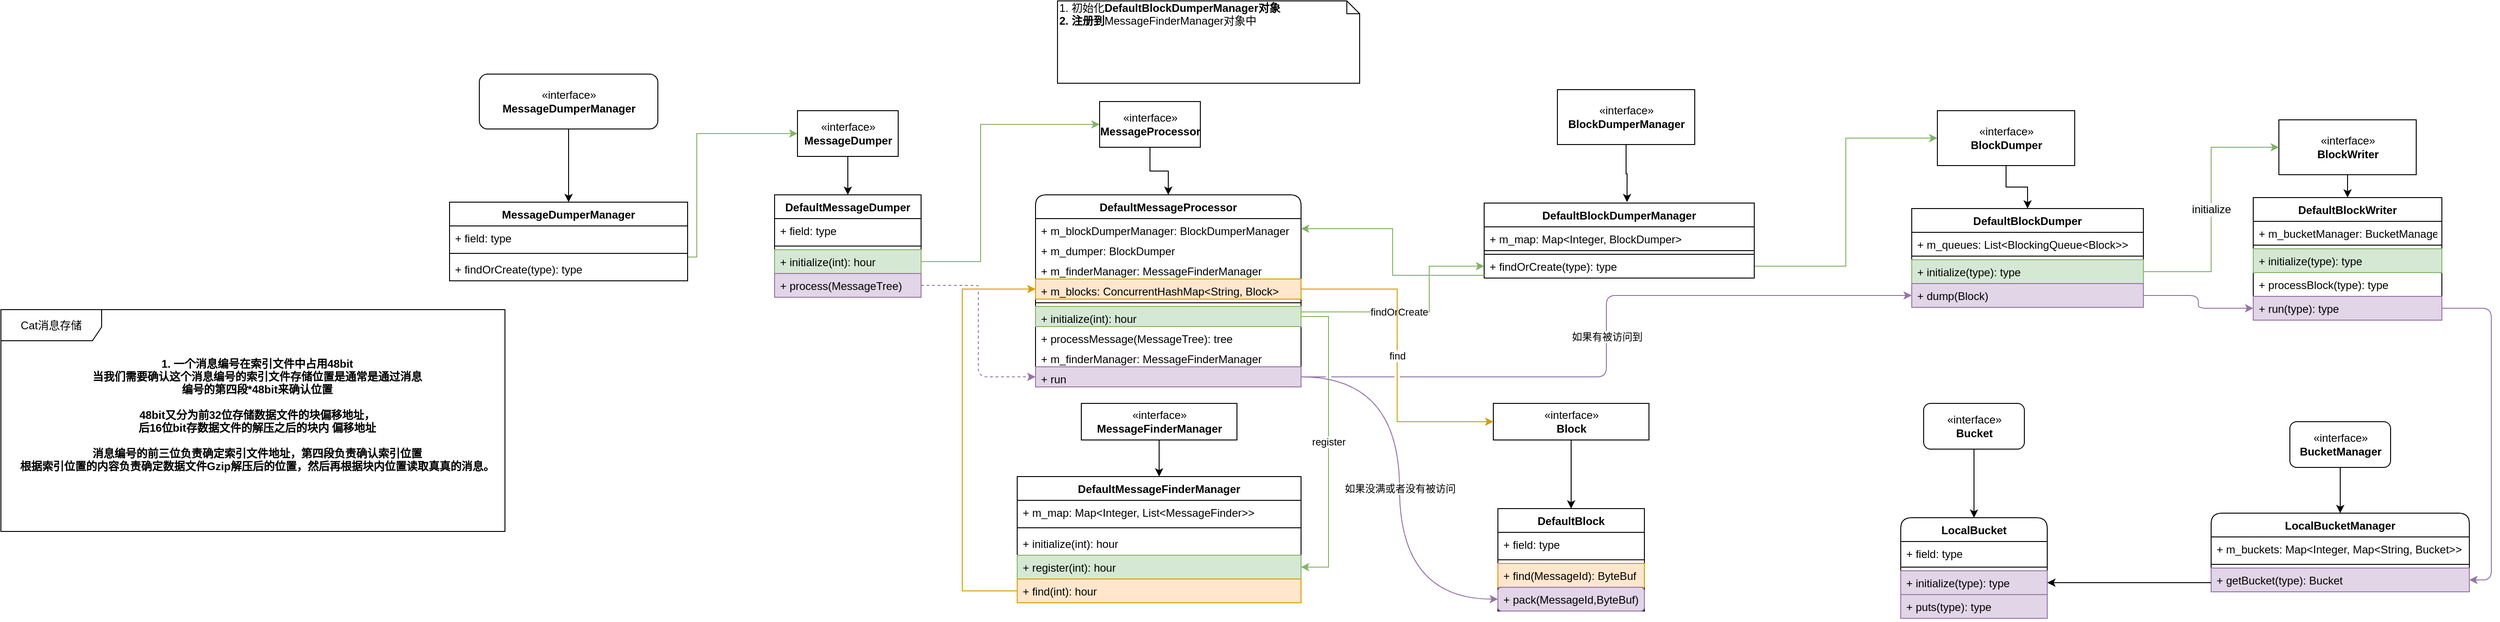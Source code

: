 <mxfile version="12.9.3" type="device"><diagram id="prtHgNgQTEPvFCAcTncT" name="Page-1"><mxGraphModel dx="1408" dy="842" grid="1" gridSize="10" guides="1" tooltips="1" connect="1" arrows="1" fold="1" page="1" pageScale="1" pageWidth="827" pageHeight="1169" math="0" shadow="0"><root><mxCell id="0"/><mxCell id="1" parent="0"/><mxCell id="34I5CxxK2Hv7fHPmXLeZ-19" style="edgeStyle=orthogonalEdgeStyle;orthogonalLoop=1;jettySize=auto;html=1;rounded=1;" edge="1" parent="1" source="34I5CxxK2Hv7fHPmXLeZ-18" target="34I5CxxK2Hv7fHPmXLeZ-14"><mxGeometry relative="1" as="geometry"/></mxCell><mxCell id="34I5CxxK2Hv7fHPmXLeZ-18" value="«interface»&lt;br&gt;&lt;b&gt;MessageDumperManager&lt;/b&gt;" style="html=1;rounded=1;" vertex="1" parent="1"><mxGeometry x="692.5" y="110" width="195" height="60" as="geometry"/></mxCell><mxCell id="34I5CxxK2Hv7fHPmXLeZ-24" style="edgeStyle=orthogonalEdgeStyle;rounded=0;orthogonalLoop=1;jettySize=auto;html=1;entryX=0;entryY=0.5;entryDx=0;entryDy=0;fillColor=#d5e8d4;strokeColor=#82b366;" edge="1" parent="1" source="34I5CxxK2Hv7fHPmXLeZ-17" target="34I5CxxK2Hv7fHPmXLeZ-60"><mxGeometry relative="1" as="geometry"><Array as="points"><mxPoint x="930" y="310"/><mxPoint x="930" y="175"/></Array></mxGeometry></mxCell><mxCell id="34I5CxxK2Hv7fHPmXLeZ-29" style="edgeStyle=orthogonalEdgeStyle;rounded=0;orthogonalLoop=1;jettySize=auto;html=1;entryX=0;entryY=0.5;entryDx=0;entryDy=0;exitX=1;exitY=0.5;exitDx=0;exitDy=0;fillColor=#d5e8d4;strokeColor=#82b366;" edge="1" parent="1" source="34I5CxxK2Hv7fHPmXLeZ-23" target="34I5CxxK2Hv7fHPmXLeZ-62"><mxGeometry relative="1" as="geometry"><Array as="points"><mxPoint x="1240" y="315"/><mxPoint x="1240" y="165"/></Array></mxGeometry></mxCell><mxCell id="34I5CxxK2Hv7fHPmXLeZ-106" style="edgeStyle=orthogonalEdgeStyle;rounded=0;orthogonalLoop=1;jettySize=auto;html=1;" edge="1" parent="1" source="34I5CxxK2Hv7fHPmXLeZ-49" target="34I5CxxK2Hv7fHPmXLeZ-102"><mxGeometry relative="1" as="geometry"/></mxCell><mxCell id="34I5CxxK2Hv7fHPmXLeZ-49" value="«interface»&lt;br&gt;&lt;b&gt;MessageFinderManager&lt;/b&gt;" style="html=1;" vertex="1" parent="1"><mxGeometry x="1350" y="470" width="170" height="40" as="geometry"/></mxCell><mxCell id="34I5CxxK2Hv7fHPmXLeZ-61" style="edgeStyle=orthogonalEdgeStyle;rounded=0;orthogonalLoop=1;jettySize=auto;html=1;" edge="1" parent="1" source="34I5CxxK2Hv7fHPmXLeZ-60" target="34I5CxxK2Hv7fHPmXLeZ-20"><mxGeometry relative="1" as="geometry"/></mxCell><mxCell id="34I5CxxK2Hv7fHPmXLeZ-60" value="«interface»&lt;br&gt;&lt;b&gt;MessageDumper&lt;/b&gt;" style="html=1;" vertex="1" parent="1"><mxGeometry x="1040" y="150" width="110" height="50" as="geometry"/></mxCell><mxCell id="34I5CxxK2Hv7fHPmXLeZ-20" value="DefaultMessageDumper" style="swimlane;fontStyle=1;align=center;verticalAlign=top;childLayout=stackLayout;horizontal=1;startSize=26;horizontalStack=0;resizeParent=1;resizeParentMax=0;resizeLast=0;collapsible=1;marginBottom=0;" vertex="1" parent="1"><mxGeometry x="1015" y="242" width="160" height="112" as="geometry"/></mxCell><mxCell id="34I5CxxK2Hv7fHPmXLeZ-21" value="+ field: type" style="text;strokeColor=none;fillColor=none;align=left;verticalAlign=top;spacingLeft=4;spacingRight=4;overflow=hidden;rotatable=0;points=[[0,0.5],[1,0.5]];portConstraint=eastwest;" vertex="1" parent="34I5CxxK2Hv7fHPmXLeZ-20"><mxGeometry y="26" width="160" height="26" as="geometry"/></mxCell><mxCell id="34I5CxxK2Hv7fHPmXLeZ-22" value="" style="line;strokeWidth=1;fillColor=none;align=left;verticalAlign=middle;spacingTop=-1;spacingLeft=3;spacingRight=3;rotatable=0;labelPosition=right;points=[];portConstraint=eastwest;" vertex="1" parent="34I5CxxK2Hv7fHPmXLeZ-20"><mxGeometry y="52" width="160" height="8" as="geometry"/></mxCell><mxCell id="34I5CxxK2Hv7fHPmXLeZ-23" value="+ initialize(int): hour" style="text;strokeColor=#82b366;fillColor=#d5e8d4;align=left;verticalAlign=top;spacingLeft=4;spacingRight=4;overflow=hidden;rotatable=0;points=[[0,0.5],[1,0.5]];portConstraint=eastwest;" vertex="1" parent="34I5CxxK2Hv7fHPmXLeZ-20"><mxGeometry y="60" width="160" height="26" as="geometry"/></mxCell><mxCell id="34I5CxxK2Hv7fHPmXLeZ-123" value="+ process(MessageTree)" style="text;strokeColor=#9673a6;fillColor=#e1d5e7;align=left;verticalAlign=top;spacingLeft=4;spacingRight=4;overflow=hidden;rotatable=0;points=[[0,0.5],[1,0.5]];portConstraint=eastwest;" vertex="1" parent="34I5CxxK2Hv7fHPmXLeZ-20"><mxGeometry y="86" width="160" height="26" as="geometry"/></mxCell><mxCell id="34I5CxxK2Hv7fHPmXLeZ-63" style="edgeStyle=orthogonalEdgeStyle;rounded=0;orthogonalLoop=1;jettySize=auto;html=1;" edge="1" parent="1" source="34I5CxxK2Hv7fHPmXLeZ-62" target="34I5CxxK2Hv7fHPmXLeZ-25"><mxGeometry relative="1" as="geometry"><mxPoint x="1425" y="230" as="targetPoint"/></mxGeometry></mxCell><mxCell id="34I5CxxK2Hv7fHPmXLeZ-62" value="«interface»&lt;br&gt;&lt;b&gt;MessageProcessor&lt;/b&gt;" style="html=1;" vertex="1" parent="1"><mxGeometry x="1370" y="140" width="110" height="50" as="geometry"/></mxCell><mxCell id="34I5CxxK2Hv7fHPmXLeZ-71" value="findOrCreate" style="edgeStyle=orthogonalEdgeStyle;rounded=0;orthogonalLoop=1;jettySize=auto;html=1;fillColor=#d5e8d4;strokeColor=#82b366;" edge="1" parent="1" target="34I5CxxK2Hv7fHPmXLeZ-69"><mxGeometry relative="1" as="geometry"><mxPoint x="1590" y="333" as="sourcePoint"/><Array as="points"><mxPoint x="1590" y="370"/><mxPoint x="1730" y="370"/><mxPoint x="1730" y="320"/></Array></mxGeometry></mxCell><mxCell id="34I5CxxK2Hv7fHPmXLeZ-70" style="edgeStyle=orthogonalEdgeStyle;rounded=0;orthogonalLoop=1;jettySize=auto;html=1;entryX=0.529;entryY=-0.012;entryDx=0;entryDy=0;entryPerimeter=0;" edge="1" parent="1" source="34I5CxxK2Hv7fHPmXLeZ-64" target="34I5CxxK2Hv7fHPmXLeZ-66"><mxGeometry relative="1" as="geometry"><mxPoint x="1907.5" y="242" as="targetPoint"/></mxGeometry></mxCell><mxCell id="34I5CxxK2Hv7fHPmXLeZ-64" value="«interface»&lt;br&gt;&lt;b&gt;BlockDumperManager&lt;/b&gt;" style="html=1;" vertex="1" parent="1"><mxGeometry x="1870" y="127" width="150" height="60" as="geometry"/></mxCell><mxCell id="34I5CxxK2Hv7fHPmXLeZ-78" style="edgeStyle=orthogonalEdgeStyle;rounded=0;orthogonalLoop=1;jettySize=auto;html=1;" edge="1" parent="1" source="34I5CxxK2Hv7fHPmXLeZ-72" target="34I5CxxK2Hv7fHPmXLeZ-73"><mxGeometry relative="1" as="geometry"/></mxCell><mxCell id="34I5CxxK2Hv7fHPmXLeZ-72" value="«interface»&lt;br&gt;&lt;b&gt;BlockDumper&lt;/b&gt;" style="html=1;" vertex="1" parent="1"><mxGeometry x="2285" y="150" width="150" height="60" as="geometry"/></mxCell><mxCell id="34I5CxxK2Hv7fHPmXLeZ-77" style="edgeStyle=orthogonalEdgeStyle;rounded=0;orthogonalLoop=1;jettySize=auto;html=1;entryX=0;entryY=0.5;entryDx=0;entryDy=0;fillColor=#d5e8d4;strokeColor=#82b366;" edge="1" parent="1" source="34I5CxxK2Hv7fHPmXLeZ-69" target="34I5CxxK2Hv7fHPmXLeZ-72"><mxGeometry relative="1" as="geometry"><mxPoint x="2210" y="334" as="sourcePoint"/></mxGeometry></mxCell><mxCell id="34I5CxxK2Hv7fHPmXLeZ-84" style="edgeStyle=orthogonalEdgeStyle;rounded=0;orthogonalLoop=1;jettySize=auto;html=1;entryX=0.5;entryY=0;entryDx=0;entryDy=0;" edge="1" parent="1" source="34I5CxxK2Hv7fHPmXLeZ-79" target="34I5CxxK2Hv7fHPmXLeZ-80"><mxGeometry relative="1" as="geometry"/></mxCell><mxCell id="34I5CxxK2Hv7fHPmXLeZ-79" value="«interface»&lt;br&gt;&lt;b&gt;BlockWriter&lt;/b&gt;" style="html=1;" vertex="1" parent="1"><mxGeometry x="2658" y="160" width="150" height="60" as="geometry"/></mxCell><mxCell id="34I5CxxK2Hv7fHPmXLeZ-85" value="&lt;span style=&quot;font-size: 12px ; text-align: left ; background-color: rgb(248 , 249 , 250)&quot;&gt;initialize&lt;/span&gt;" style="edgeStyle=orthogonalEdgeStyle;rounded=0;orthogonalLoop=1;jettySize=auto;html=1;entryX=0;entryY=0.5;entryDx=0;entryDy=0;fillColor=#d5e8d4;strokeColor=#82b366;" edge="1" parent="1" source="34I5CxxK2Hv7fHPmXLeZ-76" target="34I5CxxK2Hv7fHPmXLeZ-79"><mxGeometry relative="1" as="geometry"/></mxCell><mxCell id="34I5CxxK2Hv7fHPmXLeZ-25" value="DefaultMessageProcessor" style="swimlane;fontStyle=1;align=center;verticalAlign=top;childLayout=stackLayout;horizontal=1;startSize=26;horizontalStack=0;resizeParent=1;resizeParentMax=0;resizeLast=0;collapsible=1;marginBottom=0;rounded=1;" vertex="1" parent="1"><mxGeometry x="1300" y="242" width="290" height="210" as="geometry"/></mxCell><mxCell id="34I5CxxK2Hv7fHPmXLeZ-94" value="+ m_blockDumperManager: BlockDumperManager" style="text;strokeColor=none;fillColor=none;align=left;verticalAlign=top;spacingLeft=4;spacingRight=4;overflow=hidden;rotatable=0;points=[[0,0.5],[1,0.5]];portConstraint=eastwest;" vertex="1" parent="34I5CxxK2Hv7fHPmXLeZ-25"><mxGeometry y="26" width="290" height="22" as="geometry"/></mxCell><mxCell id="34I5CxxK2Hv7fHPmXLeZ-26" value="+ m_dumper: BlockDumper" style="text;align=left;verticalAlign=top;spacingLeft=4;spacingRight=4;overflow=hidden;rotatable=0;points=[[0,0.5],[1,0.5]];portConstraint=eastwest;" vertex="1" parent="34I5CxxK2Hv7fHPmXLeZ-25"><mxGeometry y="48" width="290" height="22" as="geometry"/></mxCell><mxCell id="34I5CxxK2Hv7fHPmXLeZ-98" value="+ m_finderManager: MessageFinderManager" style="text;strokeColor=none;fillColor=none;align=left;verticalAlign=top;spacingLeft=4;spacingRight=4;overflow=hidden;rotatable=0;points=[[0,0.5],[1,0.5]];portConstraint=eastwest;" vertex="1" parent="34I5CxxK2Hv7fHPmXLeZ-25"><mxGeometry y="70" width="290" height="22" as="geometry"/></mxCell><mxCell id="34I5CxxK2Hv7fHPmXLeZ-113" value="+ m_blocks: ConcurrentHashMap&lt;String, Block&gt;" style="text;strokeColor=#d79b00;fillColor=#ffe6cc;align=left;verticalAlign=top;spacingLeft=4;spacingRight=4;overflow=hidden;rotatable=0;points=[[0,0.5],[1,0.5]];portConstraint=eastwest;" vertex="1" parent="34I5CxxK2Hv7fHPmXLeZ-25"><mxGeometry y="92" width="290" height="22" as="geometry"/></mxCell><mxCell id="34I5CxxK2Hv7fHPmXLeZ-27" value="" style="line;strokeWidth=1;fillColor=none;align=left;verticalAlign=middle;spacingTop=-1;spacingLeft=3;spacingRight=3;rotatable=0;labelPosition=right;points=[];portConstraint=eastwest;" vertex="1" parent="34I5CxxK2Hv7fHPmXLeZ-25"><mxGeometry y="114" width="290" height="8" as="geometry"/></mxCell><mxCell id="34I5CxxK2Hv7fHPmXLeZ-92" value="+ initialize(int): hour" style="text;strokeColor=#82b366;fillColor=#d5e8d4;align=left;verticalAlign=top;spacingLeft=4;spacingRight=4;overflow=hidden;rotatable=0;points=[[0,0.5],[1,0.5]];portConstraint=eastwest;" vertex="1" parent="34I5CxxK2Hv7fHPmXLeZ-25"><mxGeometry y="122" width="290" height="22" as="geometry"/></mxCell><mxCell id="34I5CxxK2Hv7fHPmXLeZ-110" value="+ processMessage(MessageTree): tree" style="text;align=left;verticalAlign=top;spacingLeft=4;spacingRight=4;overflow=hidden;rotatable=0;points=[[0,0.5],[1,0.5]];portConstraint=eastwest;" vertex="1" parent="34I5CxxK2Hv7fHPmXLeZ-25"><mxGeometry y="144" width="290" height="22" as="geometry"/></mxCell><mxCell id="34I5CxxK2Hv7fHPmXLeZ-112" value="+ m_finderManager: MessageFinderManager" style="text;strokeColor=none;fillColor=none;align=left;verticalAlign=top;spacingLeft=4;spacingRight=4;overflow=hidden;rotatable=0;points=[[0,0.5],[1,0.5]];portConstraint=eastwest;" vertex="1" parent="34I5CxxK2Hv7fHPmXLeZ-25"><mxGeometry y="166" width="290" height="22" as="geometry"/></mxCell><mxCell id="34I5CxxK2Hv7fHPmXLeZ-124" value="+ run" style="text;strokeColor=#9673a6;fillColor=#e1d5e7;align=left;verticalAlign=top;spacingLeft=4;spacingRight=4;overflow=hidden;rotatable=0;points=[[0,0.5],[1,0.5]];portConstraint=eastwest;" vertex="1" parent="34I5CxxK2Hv7fHPmXLeZ-25"><mxGeometry y="188" width="290" height="22" as="geometry"/></mxCell><mxCell id="34I5CxxK2Hv7fHPmXLeZ-73" value="DefaultBlockDumper" style="swimlane;fontStyle=1;align=center;verticalAlign=top;childLayout=stackLayout;horizontal=1;startSize=26;horizontalStack=0;resizeParent=1;resizeParentMax=0;resizeLast=0;collapsible=1;marginBottom=0;" vertex="1" parent="1"><mxGeometry x="2257" y="257" width="253" height="108" as="geometry"/></mxCell><mxCell id="34I5CxxK2Hv7fHPmXLeZ-74" value="+ m_queues: List&lt;BlockingQueue&lt;Block&gt;&gt;" style="text;strokeColor=none;fillColor=none;align=left;verticalAlign=top;spacingLeft=4;spacingRight=4;overflow=hidden;rotatable=0;points=[[0,0.5],[1,0.5]];portConstraint=eastwest;" vertex="1" parent="34I5CxxK2Hv7fHPmXLeZ-73"><mxGeometry y="26" width="253" height="22" as="geometry"/></mxCell><mxCell id="34I5CxxK2Hv7fHPmXLeZ-75" value="" style="line;strokeWidth=1;fillColor=none;align=left;verticalAlign=middle;spacingTop=-1;spacingLeft=3;spacingRight=3;rotatable=0;labelPosition=right;points=[];portConstraint=eastwest;" vertex="1" parent="34I5CxxK2Hv7fHPmXLeZ-73"><mxGeometry y="48" width="253" height="8" as="geometry"/></mxCell><mxCell id="34I5CxxK2Hv7fHPmXLeZ-76" value="+ initialize(type): type" style="text;strokeColor=#82b366;fillColor=#d5e8d4;align=left;verticalAlign=top;spacingLeft=4;spacingRight=4;overflow=hidden;rotatable=0;points=[[0,0.5],[1,0.5]];portConstraint=eastwest;" vertex="1" parent="34I5CxxK2Hv7fHPmXLeZ-73"><mxGeometry y="56" width="253" height="26" as="geometry"/></mxCell><mxCell id="34I5CxxK2Hv7fHPmXLeZ-128" value="+ dump(Block)" style="text;strokeColor=#9673a6;fillColor=#e1d5e7;align=left;verticalAlign=top;spacingLeft=4;spacingRight=4;overflow=hidden;rotatable=0;points=[[0,0.5],[1,0.5]];portConstraint=eastwest;" vertex="1" parent="34I5CxxK2Hv7fHPmXLeZ-73"><mxGeometry y="82" width="253" height="26" as="geometry"/></mxCell><mxCell id="34I5CxxK2Hv7fHPmXLeZ-66" value="DefaultBlockDumperManager" style="swimlane;fontStyle=1;align=center;verticalAlign=top;childLayout=stackLayout;horizontal=1;startSize=26;horizontalStack=0;resizeParent=1;resizeParentMax=0;resizeLast=0;collapsible=1;marginBottom=0;" vertex="1" parent="1"><mxGeometry x="1790" y="251" width="295" height="82" as="geometry"/></mxCell><mxCell id="34I5CxxK2Hv7fHPmXLeZ-67" value="+ m_map: Map&lt;Integer, BlockDumper&gt;" style="text;strokeColor=none;fillColor=none;align=left;verticalAlign=top;spacingLeft=4;spacingRight=4;overflow=hidden;rotatable=0;points=[[0,0.5],[1,0.5]];portConstraint=eastwest;" vertex="1" parent="34I5CxxK2Hv7fHPmXLeZ-66"><mxGeometry y="26" width="295" height="22" as="geometry"/></mxCell><mxCell id="34I5CxxK2Hv7fHPmXLeZ-68" value="" style="line;strokeWidth=1;fillColor=none;align=left;verticalAlign=middle;spacingTop=-1;spacingLeft=3;spacingRight=3;rotatable=0;labelPosition=right;points=[];portConstraint=eastwest;" vertex="1" parent="34I5CxxK2Hv7fHPmXLeZ-66"><mxGeometry y="48" width="295" height="8" as="geometry"/></mxCell><mxCell id="34I5CxxK2Hv7fHPmXLeZ-69" value="+ findOrCreate(type): type" style="text;strokeColor=#000000;fillColor=none;align=left;verticalAlign=top;spacingLeft=4;spacingRight=4;overflow=hidden;rotatable=0;points=[[0,0.5],[1,0.5]];portConstraint=eastwest;" vertex="1" parent="34I5CxxK2Hv7fHPmXLeZ-66"><mxGeometry y="56" width="295" height="26" as="geometry"/></mxCell><mxCell id="34I5CxxK2Hv7fHPmXLeZ-100" value="1.&amp;nbsp;初始化&lt;span style=&quot;font-weight: 700 ; text-align: center ; white-space: nowrap&quot;&gt;DefaultBlockDumperManager对象&lt;br&gt;2.&amp;nbsp;注册到&lt;/span&gt;&lt;span style=&quot;white-space: nowrap&quot;&gt;MessageFinderManager对象中&lt;/span&gt;&lt;span style=&quot;font-weight: 700 ; text-align: center ; white-space: nowrap&quot;&gt;&lt;br&gt;&lt;/span&gt;" style="shape=note;whiteSpace=wrap;html=1;size=14;verticalAlign=top;align=left;spacingTop=-6;strokeColor=#000000;" vertex="1" parent="1"><mxGeometry x="1324" y="30" width="330" height="90" as="geometry"/></mxCell><mxCell id="34I5CxxK2Hv7fHPmXLeZ-101" value="register" style="edgeStyle=entityRelationEdgeStyle;rounded=0;orthogonalLoop=1;jettySize=auto;html=1;fillColor=#d5e8d4;strokeColor=#82b366;jumpStyle=gap;" edge="1" parent="1" source="34I5CxxK2Hv7fHPmXLeZ-92" target="34I5CxxK2Hv7fHPmXLeZ-107"><mxGeometry relative="1" as="geometry"/></mxCell><mxCell id="34I5CxxK2Hv7fHPmXLeZ-80" value="DefaultBlockWriter" style="swimlane;fontStyle=1;align=center;verticalAlign=top;childLayout=stackLayout;horizontal=1;startSize=26;horizontalStack=0;resizeParent=1;resizeParentMax=0;resizeLast=0;collapsible=1;marginBottom=0;" vertex="1" parent="1"><mxGeometry x="2630" y="245" width="206" height="134" as="geometry"/></mxCell><mxCell id="34I5CxxK2Hv7fHPmXLeZ-81" value="+ m_bucketManager: BucketManager" style="text;strokeColor=none;fillColor=none;align=left;verticalAlign=top;spacingLeft=4;spacingRight=4;overflow=hidden;rotatable=0;points=[[0,0.5],[1,0.5]];portConstraint=eastwest;" vertex="1" parent="34I5CxxK2Hv7fHPmXLeZ-80"><mxGeometry y="26" width="206" height="22" as="geometry"/></mxCell><mxCell id="34I5CxxK2Hv7fHPmXLeZ-82" value="" style="line;strokeWidth=1;fillColor=none;align=left;verticalAlign=middle;spacingTop=-1;spacingLeft=3;spacingRight=3;rotatable=0;labelPosition=right;points=[];portConstraint=eastwest;" vertex="1" parent="34I5CxxK2Hv7fHPmXLeZ-80"><mxGeometry y="48" width="206" height="8" as="geometry"/></mxCell><mxCell id="34I5CxxK2Hv7fHPmXLeZ-83" value="+ initialize(type): type" style="text;strokeColor=#82b366;fillColor=#d5e8d4;align=left;verticalAlign=top;spacingLeft=4;spacingRight=4;overflow=hidden;rotatable=0;points=[[0,0.5],[1,0.5]];portConstraint=eastwest;" vertex="1" parent="34I5CxxK2Hv7fHPmXLeZ-80"><mxGeometry y="56" width="206" height="26" as="geometry"/></mxCell><mxCell id="34I5CxxK2Hv7fHPmXLeZ-86" value="+ processBlock(type): type" style="text;strokeColor=none;fillColor=none;align=left;verticalAlign=top;spacingLeft=4;spacingRight=4;overflow=hidden;rotatable=0;points=[[0,0.5],[1,0.5]];portConstraint=eastwest;" vertex="1" parent="34I5CxxK2Hv7fHPmXLeZ-80"><mxGeometry y="82" width="206" height="26" as="geometry"/></mxCell><mxCell id="34I5CxxK2Hv7fHPmXLeZ-87" value="+ run(type): type" style="text;strokeColor=#9673a6;fillColor=#e1d5e7;align=left;verticalAlign=top;spacingLeft=4;spacingRight=4;overflow=hidden;rotatable=0;points=[[0,0.5],[1,0.5]];portConstraint=eastwest;" vertex="1" parent="34I5CxxK2Hv7fHPmXLeZ-80"><mxGeometry y="108" width="206" height="26" as="geometry"/></mxCell><mxCell id="34I5CxxK2Hv7fHPmXLeZ-109" style="edgeStyle=orthogonalEdgeStyle;rounded=0;orthogonalLoop=1;jettySize=auto;html=1;fillColor=#ffe6cc;strokeColor=#d79b00;" edge="1" parent="1" source="34I5CxxK2Hv7fHPmXLeZ-108" target="34I5CxxK2Hv7fHPmXLeZ-113"><mxGeometry relative="1" as="geometry"><Array as="points"><mxPoint x="1220" y="675"/><mxPoint x="1220" y="345"/></Array></mxGeometry></mxCell><mxCell id="34I5CxxK2Hv7fHPmXLeZ-111" style="edgeStyle=orthogonalEdgeStyle;rounded=0;orthogonalLoop=1;jettySize=auto;html=1;entryX=1;entryY=0.5;entryDx=0;entryDy=0;fillColor=#d5e8d4;strokeColor=#82b366;" edge="1" parent="1" source="34I5CxxK2Hv7fHPmXLeZ-69" target="34I5CxxK2Hv7fHPmXLeZ-94"><mxGeometry relative="1" as="geometry"><Array as="points"><mxPoint x="1690" y="330"/><mxPoint x="1690" y="279"/></Array></mxGeometry></mxCell><mxCell id="34I5CxxK2Hv7fHPmXLeZ-119" style="edgeStyle=orthogonalEdgeStyle;rounded=0;orthogonalLoop=1;jettySize=auto;html=1;" edge="1" parent="1" source="34I5CxxK2Hv7fHPmXLeZ-114" target="34I5CxxK2Hv7fHPmXLeZ-115"><mxGeometry relative="1" as="geometry"/></mxCell><mxCell id="34I5CxxK2Hv7fHPmXLeZ-114" value="«interface»&lt;br&gt;&lt;b&gt;Block&lt;/b&gt;" style="html=1;" vertex="1" parent="1"><mxGeometry x="1800" y="470" width="170" height="40" as="geometry"/></mxCell><mxCell id="34I5CxxK2Hv7fHPmXLeZ-115" value="DefaultBlock" style="swimlane;fontStyle=1;align=center;verticalAlign=top;childLayout=stackLayout;horizontal=1;startSize=26;horizontalStack=0;resizeParent=1;resizeParentMax=0;resizeLast=0;collapsible=1;marginBottom=0;strokeColor=#000000;" vertex="1" parent="1"><mxGeometry x="1805" y="585" width="160" height="112" as="geometry"/></mxCell><mxCell id="34I5CxxK2Hv7fHPmXLeZ-116" value="+ field: type" style="text;strokeColor=none;fillColor=none;align=left;verticalAlign=top;spacingLeft=4;spacingRight=4;overflow=hidden;rotatable=0;points=[[0,0.5],[1,0.5]];portConstraint=eastwest;" vertex="1" parent="34I5CxxK2Hv7fHPmXLeZ-115"><mxGeometry y="26" width="160" height="26" as="geometry"/></mxCell><mxCell id="34I5CxxK2Hv7fHPmXLeZ-117" value="" style="line;strokeWidth=1;fillColor=none;align=left;verticalAlign=middle;spacingTop=-1;spacingLeft=3;spacingRight=3;rotatable=0;labelPosition=right;points=[];portConstraint=eastwest;" vertex="1" parent="34I5CxxK2Hv7fHPmXLeZ-115"><mxGeometry y="52" width="160" height="8" as="geometry"/></mxCell><mxCell id="34I5CxxK2Hv7fHPmXLeZ-118" value="+ find(MessageId): ByteBuf" style="text;strokeColor=#d79b00;fillColor=#ffe6cc;align=left;verticalAlign=top;spacingLeft=4;spacingRight=4;overflow=hidden;rotatable=0;points=[[0,0.5],[1,0.5]];portConstraint=eastwest;" vertex="1" parent="34I5CxxK2Hv7fHPmXLeZ-115"><mxGeometry y="60" width="160" height="26" as="geometry"/></mxCell><mxCell id="34I5CxxK2Hv7fHPmXLeZ-126" value="+ pack(MessageId,ByteBuf)" style="text;strokeColor=#9673a6;fillColor=#e1d5e7;align=left;verticalAlign=top;spacingLeft=4;spacingRight=4;overflow=hidden;rotatable=0;points=[[0,0.5],[1,0.5]];portConstraint=eastwest;rounded=1;" vertex="1" parent="34I5CxxK2Hv7fHPmXLeZ-115"><mxGeometry y="86" width="160" height="26" as="geometry"/></mxCell><mxCell id="34I5CxxK2Hv7fHPmXLeZ-120" value="find" style="edgeStyle=orthogonalEdgeStyle;rounded=0;orthogonalLoop=1;jettySize=auto;html=1;entryX=0;entryY=0.5;entryDx=0;entryDy=0;fillColor=#ffe6cc;strokeColor=#d79b00;" edge="1" parent="1" source="34I5CxxK2Hv7fHPmXLeZ-113" target="34I5CxxK2Hv7fHPmXLeZ-114"><mxGeometry relative="1" as="geometry"/></mxCell><mxCell id="34I5CxxK2Hv7fHPmXLeZ-102" value="DefaultMessageFinderManager" style="swimlane;fontStyle=1;align=center;verticalAlign=top;childLayout=stackLayout;horizontal=1;startSize=26;horizontalStack=0;resizeParent=1;resizeParentMax=0;resizeLast=0;collapsible=1;marginBottom=0;" vertex="1" parent="1"><mxGeometry x="1280" y="550" width="310" height="138" as="geometry"/></mxCell><mxCell id="34I5CxxK2Hv7fHPmXLeZ-103" value="+ m_map: Map&lt;Integer, List&lt;MessageFinder&gt;&gt;" style="text;strokeColor=none;fillColor=none;align=left;verticalAlign=top;spacingLeft=4;spacingRight=4;overflow=hidden;rotatable=0;points=[[0,0.5],[1,0.5]];portConstraint=eastwest;" vertex="1" parent="34I5CxxK2Hv7fHPmXLeZ-102"><mxGeometry y="26" width="310" height="26" as="geometry"/></mxCell><mxCell id="34I5CxxK2Hv7fHPmXLeZ-104" value="" style="line;strokeWidth=1;fillColor=none;align=left;verticalAlign=middle;spacingTop=-1;spacingLeft=3;spacingRight=3;rotatable=0;labelPosition=right;points=[];portConstraint=eastwest;" vertex="1" parent="34I5CxxK2Hv7fHPmXLeZ-102"><mxGeometry y="52" width="310" height="8" as="geometry"/></mxCell><mxCell id="34I5CxxK2Hv7fHPmXLeZ-105" value="+ initialize(int): hour" style="text;strokeColor=none;fillColor=none;align=left;verticalAlign=top;spacingLeft=4;spacingRight=4;overflow=hidden;rotatable=0;points=[[0,0.5],[1,0.5]];portConstraint=eastwest;" vertex="1" parent="34I5CxxK2Hv7fHPmXLeZ-102"><mxGeometry y="60" width="310" height="26" as="geometry"/></mxCell><mxCell id="34I5CxxK2Hv7fHPmXLeZ-107" value="+ register(int): hour" style="text;strokeColor=#82b366;fillColor=#d5e8d4;align=left;verticalAlign=top;spacingLeft=4;spacingRight=4;overflow=hidden;rotatable=0;points=[[0,0.5],[1,0.5]];portConstraint=eastwest;" vertex="1" parent="34I5CxxK2Hv7fHPmXLeZ-102"><mxGeometry y="86" width="310" height="26" as="geometry"/></mxCell><mxCell id="34I5CxxK2Hv7fHPmXLeZ-108" value="+ find(int): hour" style="text;strokeColor=#d79b00;fillColor=#ffe6cc;align=left;verticalAlign=top;spacingLeft=4;spacingRight=4;overflow=hidden;rotatable=0;points=[[0,0.5],[1,0.5]];portConstraint=eastwest;" vertex="1" parent="34I5CxxK2Hv7fHPmXLeZ-102"><mxGeometry y="112" width="310" height="26" as="geometry"/></mxCell><mxCell id="34I5CxxK2Hv7fHPmXLeZ-125" style="edgeStyle=orthogonalEdgeStyle;rounded=1;jumpStyle=gap;orthogonalLoop=1;jettySize=auto;html=1;fillColor=#e1d5e7;strokeColor=#9673a6;dashed=1;" edge="1" parent="1" source="34I5CxxK2Hv7fHPmXLeZ-123" target="34I5CxxK2Hv7fHPmXLeZ-124"><mxGeometry relative="1" as="geometry"/></mxCell><mxCell id="34I5CxxK2Hv7fHPmXLeZ-127" value="如果没满或者没有被访问" style="edgeStyle=orthogonalEdgeStyle;rounded=1;jumpStyle=gap;orthogonalLoop=1;jettySize=auto;html=1;entryX=0;entryY=0.5;entryDx=0;entryDy=0;fillColor=#e1d5e7;strokeColor=#9673a6;curved=1;" edge="1" parent="1" source="34I5CxxK2Hv7fHPmXLeZ-124" target="34I5CxxK2Hv7fHPmXLeZ-126"><mxGeometry relative="1" as="geometry"/></mxCell><mxCell id="34I5CxxK2Hv7fHPmXLeZ-129" value="如果有被访问到" style="edgeStyle=orthogonalEdgeStyle;rounded=1;jumpStyle=gap;orthogonalLoop=1;jettySize=auto;html=1;strokeColor=#9673a6;fillColor=#e1d5e7;" edge="1" parent="1" source="34I5CxxK2Hv7fHPmXLeZ-124" target="34I5CxxK2Hv7fHPmXLeZ-128"><mxGeometry relative="1" as="geometry"/></mxCell><mxCell id="34I5CxxK2Hv7fHPmXLeZ-131" style="edgeStyle=orthogonalEdgeStyle;rounded=1;jumpStyle=gap;orthogonalLoop=1;jettySize=auto;html=1;strokeColor=#9673a6;fillColor=#e1d5e7;" edge="1" parent="1" source="34I5CxxK2Hv7fHPmXLeZ-128" target="34I5CxxK2Hv7fHPmXLeZ-87"><mxGeometry relative="1" as="geometry"/></mxCell><mxCell id="34I5CxxK2Hv7fHPmXLeZ-146" style="edgeStyle=orthogonalEdgeStyle;rounded=1;jumpStyle=gap;orthogonalLoop=1;jettySize=auto;html=1;strokeColor=#000000;" edge="1" parent="1" source="34I5CxxK2Hv7fHPmXLeZ-132" target="34I5CxxK2Hv7fHPmXLeZ-133"><mxGeometry relative="1" as="geometry"/></mxCell><mxCell id="34I5CxxK2Hv7fHPmXLeZ-132" value="«interface»&lt;br&gt;&lt;b&gt;BucketManager&lt;/b&gt;" style="html=1;rounded=1;strokeColor=#000000;" vertex="1" parent="1"><mxGeometry x="2670" y="490" width="110" height="50" as="geometry"/></mxCell><mxCell id="34I5CxxK2Hv7fHPmXLeZ-137" style="edgeStyle=orthogonalEdgeStyle;rounded=1;jumpStyle=gap;orthogonalLoop=1;jettySize=auto;html=1;entryX=1;entryY=0.5;entryDx=0;entryDy=0;strokeColor=#9673a6;fillColor=#e1d5e7;" edge="1" parent="1" source="34I5CxxK2Hv7fHPmXLeZ-87" target="34I5CxxK2Hv7fHPmXLeZ-136"><mxGeometry relative="1" as="geometry"><Array as="points"><mxPoint x="2890" y="366"/><mxPoint x="2890" y="663"/></Array></mxGeometry></mxCell><mxCell id="34I5CxxK2Hv7fHPmXLeZ-133" value="LocalBucketManager" style="swimlane;fontStyle=1;align=center;verticalAlign=top;childLayout=stackLayout;horizontal=1;startSize=26;horizontalStack=0;resizeParent=1;resizeParentMax=0;resizeLast=0;collapsible=1;marginBottom=0;rounded=1;strokeColor=#000000;" vertex="1" parent="1"><mxGeometry x="2584" y="590" width="282" height="86" as="geometry"/></mxCell><mxCell id="34I5CxxK2Hv7fHPmXLeZ-134" value="+ m_buckets: Map&lt;Integer, Map&lt;String, Bucket&gt;&gt;" style="text;strokeColor=none;fillColor=none;align=left;verticalAlign=top;spacingLeft=4;spacingRight=4;overflow=hidden;rotatable=0;points=[[0,0.5],[1,0.5]];portConstraint=eastwest;" vertex="1" parent="34I5CxxK2Hv7fHPmXLeZ-133"><mxGeometry y="26" width="282" height="26" as="geometry"/></mxCell><mxCell id="34I5CxxK2Hv7fHPmXLeZ-135" value="" style="line;strokeWidth=1;fillColor=none;align=left;verticalAlign=middle;spacingTop=-1;spacingLeft=3;spacingRight=3;rotatable=0;labelPosition=right;points=[];portConstraint=eastwest;" vertex="1" parent="34I5CxxK2Hv7fHPmXLeZ-133"><mxGeometry y="52" width="282" height="8" as="geometry"/></mxCell><mxCell id="34I5CxxK2Hv7fHPmXLeZ-136" value="+ getBucket(type): Bucket" style="text;strokeColor=#9673a6;fillColor=#e1d5e7;align=left;verticalAlign=top;spacingLeft=4;spacingRight=4;overflow=hidden;rotatable=0;points=[[0,0.5],[1,0.5]];portConstraint=eastwest;" vertex="1" parent="34I5CxxK2Hv7fHPmXLeZ-133"><mxGeometry y="60" width="282" height="26" as="geometry"/></mxCell><mxCell id="34I5CxxK2Hv7fHPmXLeZ-143" style="edgeStyle=orthogonalEdgeStyle;rounded=1;jumpStyle=gap;orthogonalLoop=1;jettySize=auto;html=1;strokeColor=#000000;" edge="1" parent="1" source="34I5CxxK2Hv7fHPmXLeZ-138" target="34I5CxxK2Hv7fHPmXLeZ-139"><mxGeometry relative="1" as="geometry"/></mxCell><mxCell id="34I5CxxK2Hv7fHPmXLeZ-138" value="«interface»&lt;br&gt;&lt;b&gt;Bucket&lt;/b&gt;" style="html=1;rounded=1;strokeColor=#000000;" vertex="1" parent="1"><mxGeometry x="2270" y="470" width="110" height="50" as="geometry"/></mxCell><mxCell id="34I5CxxK2Hv7fHPmXLeZ-139" value="LocalBucket" style="swimlane;fontStyle=1;align=center;verticalAlign=top;childLayout=stackLayout;horizontal=1;startSize=26;horizontalStack=0;resizeParent=1;resizeParentMax=0;resizeLast=0;collapsible=1;marginBottom=0;rounded=1;strokeColor=#000000;" vertex="1" parent="1"><mxGeometry x="2245" y="595" width="160" height="110" as="geometry"/></mxCell><mxCell id="34I5CxxK2Hv7fHPmXLeZ-140" value="+ field: type" style="text;strokeColor=none;fillColor=none;align=left;verticalAlign=top;spacingLeft=4;spacingRight=4;overflow=hidden;rotatable=0;points=[[0,0.5],[1,0.5]];portConstraint=eastwest;" vertex="1" parent="34I5CxxK2Hv7fHPmXLeZ-139"><mxGeometry y="26" width="160" height="24" as="geometry"/></mxCell><mxCell id="34I5CxxK2Hv7fHPmXLeZ-141" value="" style="line;strokeWidth=1;fillColor=none;align=left;verticalAlign=middle;spacingTop=-1;spacingLeft=3;spacingRight=3;rotatable=0;labelPosition=right;points=[];portConstraint=eastwest;" vertex="1" parent="34I5CxxK2Hv7fHPmXLeZ-139"><mxGeometry y="50" width="160" height="8" as="geometry"/></mxCell><mxCell id="34I5CxxK2Hv7fHPmXLeZ-142" value="+ initialize(type): type" style="text;strokeColor=#9673a6;fillColor=#e1d5e7;align=left;verticalAlign=top;spacingLeft=4;spacingRight=4;overflow=hidden;rotatable=0;points=[[0,0.5],[1,0.5]];portConstraint=eastwest;" vertex="1" parent="34I5CxxK2Hv7fHPmXLeZ-139"><mxGeometry y="58" width="160" height="26" as="geometry"/></mxCell><mxCell id="34I5CxxK2Hv7fHPmXLeZ-144" value="+ puts(type): type" style="text;strokeColor=#9673a6;fillColor=#e1d5e7;align=left;verticalAlign=top;spacingLeft=4;spacingRight=4;overflow=hidden;rotatable=0;points=[[0,0.5],[1,0.5]];portConstraint=eastwest;" vertex="1" parent="34I5CxxK2Hv7fHPmXLeZ-139"><mxGeometry y="84" width="160" height="26" as="geometry"/></mxCell><mxCell id="34I5CxxK2Hv7fHPmXLeZ-145" style="edgeStyle=orthogonalEdgeStyle;rounded=1;jumpStyle=gap;orthogonalLoop=1;jettySize=auto;html=1;strokeColor=#000000;" edge="1" parent="1" source="34I5CxxK2Hv7fHPmXLeZ-136" target="34I5CxxK2Hv7fHPmXLeZ-142"><mxGeometry relative="1" as="geometry"><Array as="points"><mxPoint x="2530" y="666"/><mxPoint x="2530" y="666"/></Array></mxGeometry></mxCell><mxCell id="34I5CxxK2Hv7fHPmXLeZ-14" value="MessageDumperManager" style="swimlane;fontStyle=1;align=center;verticalAlign=top;childLayout=stackLayout;horizontal=1;startSize=26;horizontalStack=0;resizeParent=1;resizeParentMax=0;resizeLast=0;collapsible=1;marginBottom=0;" vertex="1" parent="1"><mxGeometry x="660" y="250" width="260" height="86" as="geometry"/></mxCell><mxCell id="34I5CxxK2Hv7fHPmXLeZ-15" value="+ field: type" style="text;strokeColor=none;fillColor=none;align=left;verticalAlign=top;spacingLeft=4;spacingRight=4;overflow=hidden;rotatable=0;points=[[0,0.5],[1,0.5]];portConstraint=eastwest;" vertex="1" parent="34I5CxxK2Hv7fHPmXLeZ-14"><mxGeometry y="26" width="260" height="26" as="geometry"/></mxCell><mxCell id="34I5CxxK2Hv7fHPmXLeZ-16" value="" style="line;strokeWidth=1;fillColor=none;align=left;verticalAlign=middle;spacingTop=-1;spacingLeft=3;spacingRight=3;rotatable=0;labelPosition=right;points=[];portConstraint=eastwest;" vertex="1" parent="34I5CxxK2Hv7fHPmXLeZ-14"><mxGeometry y="52" width="260" height="8" as="geometry"/></mxCell><mxCell id="34I5CxxK2Hv7fHPmXLeZ-17" value="+ findOrCreate(type): type" style="text;strokeColor=none;fillColor=none;align=left;verticalAlign=top;spacingLeft=4;spacingRight=4;overflow=hidden;rotatable=0;points=[[0,0.5],[1,0.5]];portConstraint=eastwest;" vertex="1" parent="34I5CxxK2Hv7fHPmXLeZ-14"><mxGeometry y="60" width="260" height="26" as="geometry"/></mxCell><mxCell id="34I5CxxK2Hv7fHPmXLeZ-149" value="" style="group" vertex="1" connectable="0" parent="1"><mxGeometry x="170" y="367.5" width="560" height="242.5" as="geometry"/></mxCell><mxCell id="34I5CxxK2Hv7fHPmXLeZ-147" value="Cat消息存储" style="shape=umlFrame;whiteSpace=wrap;html=1;rounded=1;strokeColor=#000000;width=110;height=34;" vertex="1" parent="34I5CxxK2Hv7fHPmXLeZ-149"><mxGeometry width="550.508" height="242.5" as="geometry"/></mxCell><mxCell id="34I5CxxK2Hv7fHPmXLeZ-148" value="1. 一个消息编号在索引文件中占用48bit&#10;当我们需要确认这个消息编号的索引文件存储位置是通常是通过消息&#10;编号的第四段*48bit来确认位置&#10;&#10;48bit又分为前32位存储数据文件的块偏移地址，&#10;后16位bit存数据文件的解压之后的块内 偏移地址&#10;&#10;消息编号的前三位负责确定索引文件地址，第四段负责确认索引位置&#10;根据索引位置的内容负责确定数据文件Gzip解压后的位置，然后再根据块内位置读取真真的消息。&#10;" style="text;align=center;fontStyle=1;verticalAlign=middle;spacingLeft=3;spacingRight=3;strokeColor=none;rotatable=0;points=[[0,0.5],[1,0.5]];portConstraint=eastwest;rounded=1;" vertex="1" parent="34I5CxxK2Hv7fHPmXLeZ-149"><mxGeometry y="13.857" width="560" height="214.786" as="geometry"/></mxCell></root></mxGraphModel></diagram></mxfile>